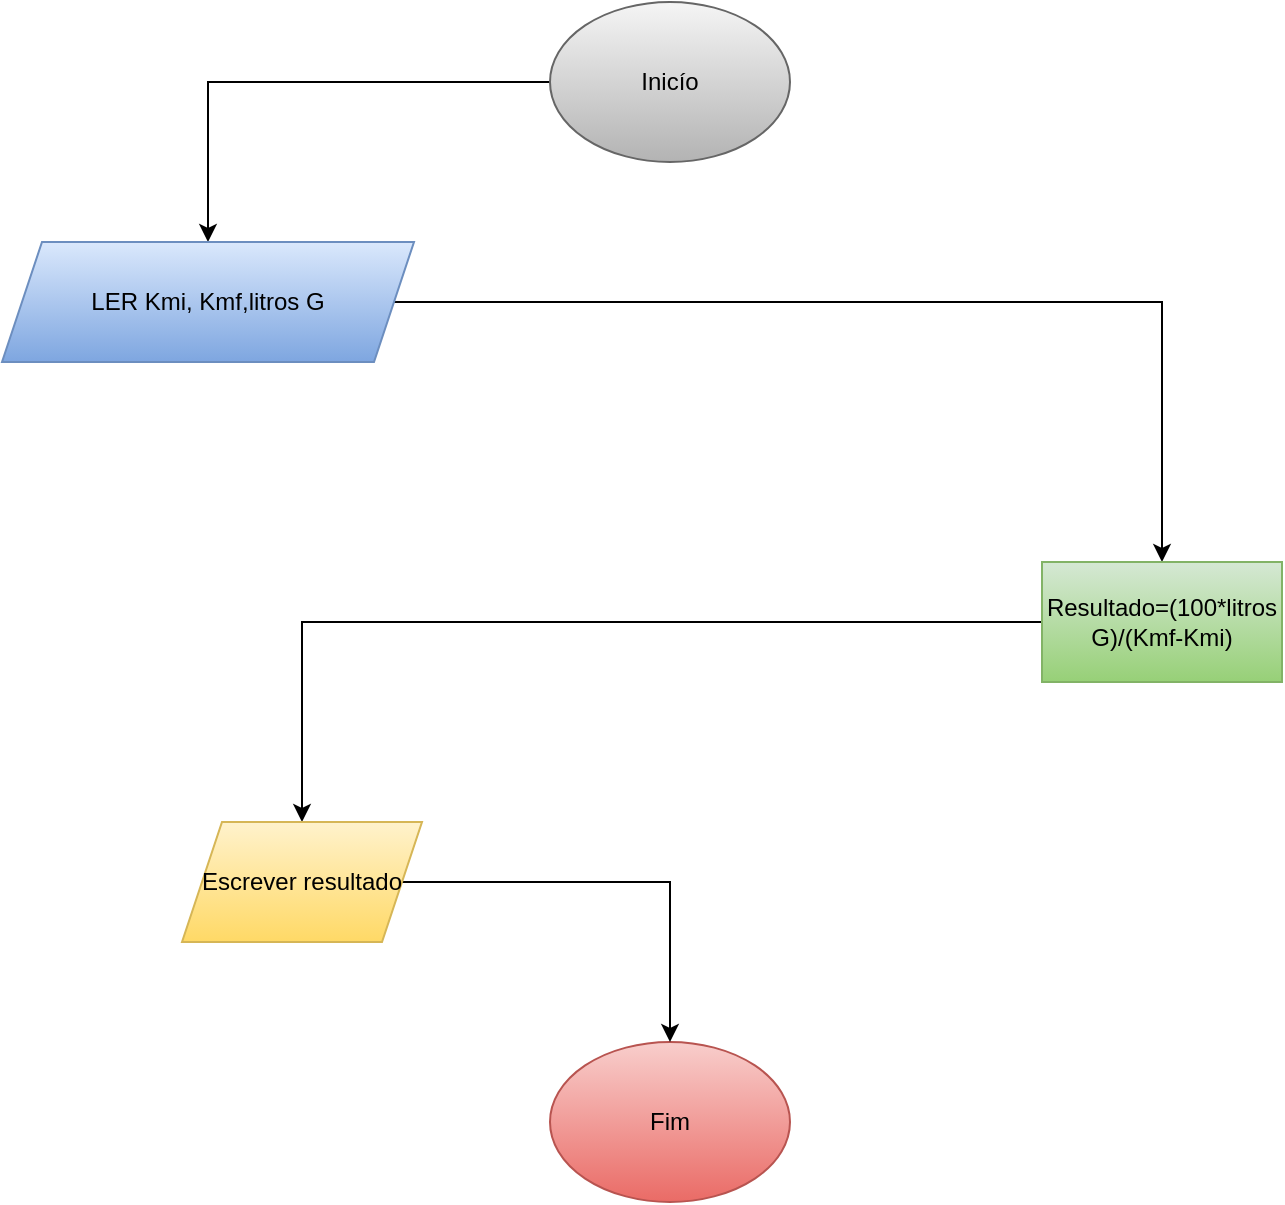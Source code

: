 <mxfile version="28.2.3">
  <diagram name="Página-1" id="k9Yk6ZPLxcv3KK9TUnO3">
    <mxGraphModel dx="1418" dy="786" grid="1" gridSize="10" guides="1" tooltips="1" connect="1" arrows="1" fold="1" page="1" pageScale="1" pageWidth="827" pageHeight="1169" math="0" shadow="0">
      <root>
        <mxCell id="0" />
        <mxCell id="1" parent="0" />
        <mxCell id="j1OZ1AMPAy66AwUhkmDT-6" value="" style="edgeStyle=orthogonalEdgeStyle;rounded=0;orthogonalLoop=1;jettySize=auto;html=1;" edge="1" parent="1" source="j1OZ1AMPAy66AwUhkmDT-1" target="j1OZ1AMPAy66AwUhkmDT-3">
          <mxGeometry relative="1" as="geometry" />
        </mxCell>
        <mxCell id="j1OZ1AMPAy66AwUhkmDT-1" value="Inicío" style="ellipse;whiteSpace=wrap;html=1;fillColor=#f5f5f5;strokeColor=#666666;gradientColor=#b3b3b3;" vertex="1" parent="1">
          <mxGeometry x="354" y="90" width="120" height="80" as="geometry" />
        </mxCell>
        <mxCell id="j1OZ1AMPAy66AwUhkmDT-2" value="Fim" style="ellipse;whiteSpace=wrap;html=1;fillColor=#f8cecc;gradientColor=#ea6b66;strokeColor=#b85450;" vertex="1" parent="1">
          <mxGeometry x="354" y="610" width="120" height="80" as="geometry" />
        </mxCell>
        <mxCell id="j1OZ1AMPAy66AwUhkmDT-7" value="" style="edgeStyle=orthogonalEdgeStyle;rounded=0;orthogonalLoop=1;jettySize=auto;html=1;" edge="1" parent="1" source="j1OZ1AMPAy66AwUhkmDT-3" target="j1OZ1AMPAy66AwUhkmDT-4">
          <mxGeometry relative="1" as="geometry" />
        </mxCell>
        <mxCell id="j1OZ1AMPAy66AwUhkmDT-3" value="LER Kmi, Kmf,litros G" style="shape=parallelogram;perimeter=parallelogramPerimeter;whiteSpace=wrap;html=1;fixedSize=1;fillColor=#dae8fc;strokeColor=#6c8ebf;gradientColor=#7ea6e0;" vertex="1" parent="1">
          <mxGeometry x="80" y="210" width="206" height="60" as="geometry" />
        </mxCell>
        <mxCell id="j1OZ1AMPAy66AwUhkmDT-8" value="" style="edgeStyle=orthogonalEdgeStyle;rounded=0;orthogonalLoop=1;jettySize=auto;html=1;" edge="1" parent="1" source="j1OZ1AMPAy66AwUhkmDT-4" target="j1OZ1AMPAy66AwUhkmDT-5">
          <mxGeometry relative="1" as="geometry" />
        </mxCell>
        <mxCell id="j1OZ1AMPAy66AwUhkmDT-4" value="Resultado=(100*litros G)/(Kmf-Kmi)" style="shape=parallelogram;perimeter=parallelogramPerimeter;whiteSpace=wrap;html=1;fixedSize=1;size=-4;fillColor=#d5e8d4;strokeColor=#82b366;gradientColor=#97d077;" vertex="1" parent="1">
          <mxGeometry x="600" y="370" width="120" height="60" as="geometry" />
        </mxCell>
        <mxCell id="j1OZ1AMPAy66AwUhkmDT-9" value="" style="edgeStyle=orthogonalEdgeStyle;rounded=0;orthogonalLoop=1;jettySize=auto;html=1;" edge="1" parent="1" source="j1OZ1AMPAy66AwUhkmDT-5" target="j1OZ1AMPAy66AwUhkmDT-2">
          <mxGeometry relative="1" as="geometry" />
        </mxCell>
        <mxCell id="j1OZ1AMPAy66AwUhkmDT-5" value="Escrever resultado" style="shape=parallelogram;perimeter=parallelogramPerimeter;whiteSpace=wrap;html=1;fixedSize=1;fillColor=#fff2cc;strokeColor=#d6b656;gradientColor=#ffd966;" vertex="1" parent="1">
          <mxGeometry x="170" y="500" width="120" height="60" as="geometry" />
        </mxCell>
      </root>
    </mxGraphModel>
  </diagram>
</mxfile>
